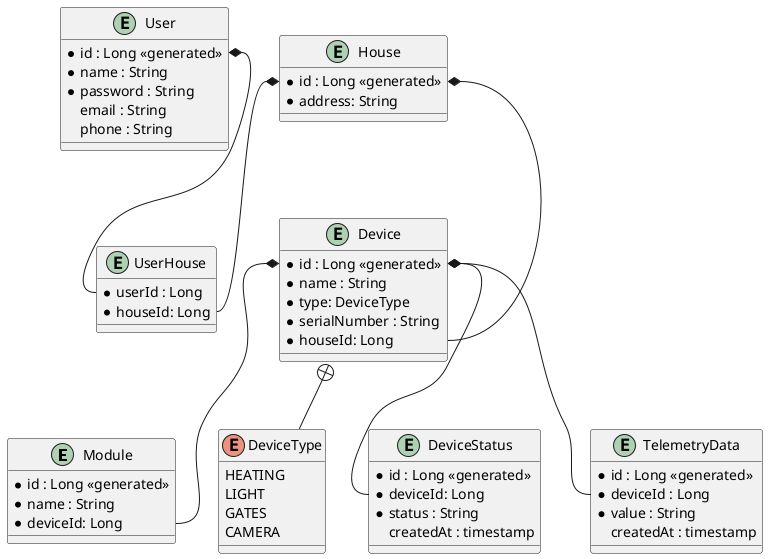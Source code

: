 @@ -0,0 +1,48 @@
@startuml

entity "Module" as module {
    *id : Long <<generated>>
    *name : String       
    *deviceId: Long 
}

entity "User" as user {
    *id : Long <<generated>>
    *name : String
    *password : String
    email : String
    phone : String
}

entity "House" as house {
    *id : Long <<generated>>
    *address: String
}

entity "UserHouse" as uh {
    *userId : Long  
    *houseId: Long  
}

entity "Device" as device {
    * id : Long <<generated>>
    *name : String   
    *type: DeviceType
    *serialNumber : String
    *houseId: Long    
}

enum DeviceType {
  HEATING
  LIGHT
  GATES
  CAMERA
}

entity "DeviceStatus" as deviceStatus {
    *id : Long <<generated>>
    *deviceId: Long
    *status : String
    createdAt : timestamp
}

entity "TelemetryData" as telemetryData {
    *id : Long <<generated>>
    *deviceId : Long
    *value : String
    createdAt : timestamp
}

user::id *-- uh::userId
house::id *-- uh::houseId

house::id *-- device::houseId

device::id *-- deviceStatus::deviceId
device::id *-- telemetryData::deviceId
device::id *-- module::deviceId

device +-- DeviceType

@enduml